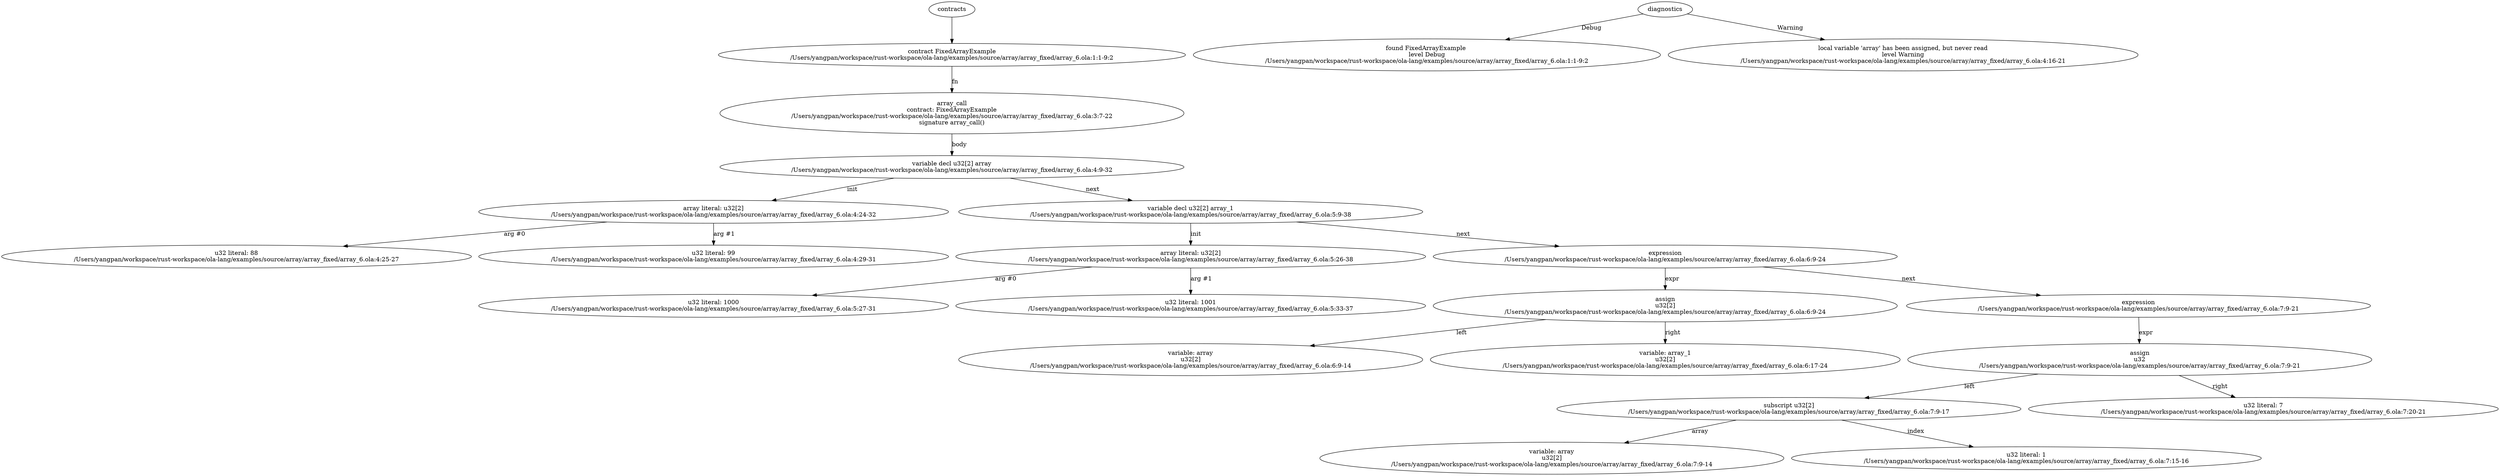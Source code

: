 strict digraph "/Users/yangpan/workspace/rust-workspace/ola-lang/examples/source/array/array_fixed/array_6.ola" {
	contract [label="contract FixedArrayExample\n/Users/yangpan/workspace/rust-workspace/ola-lang/examples/source/array/array_fixed/array_6.ola:1:1-9:2"]
	array_call [label="array_call\ncontract: FixedArrayExample\n/Users/yangpan/workspace/rust-workspace/ola-lang/examples/source/array/array_fixed/array_6.ola:3:7-22\nsignature array_call()"]
	var_decl [label="variable decl u32[2] array\n/Users/yangpan/workspace/rust-workspace/ola-lang/examples/source/array/array_fixed/array_6.ola:4:9-32"]
	array_literal [label="array literal: u32[2]\n/Users/yangpan/workspace/rust-workspace/ola-lang/examples/source/array/array_fixed/array_6.ola:4:24-32"]
	number_literal [label="u32 literal: 88\n/Users/yangpan/workspace/rust-workspace/ola-lang/examples/source/array/array_fixed/array_6.ola:4:25-27"]
	number_literal_6 [label="u32 literal: 99\n/Users/yangpan/workspace/rust-workspace/ola-lang/examples/source/array/array_fixed/array_6.ola:4:29-31"]
	var_decl_7 [label="variable decl u32[2] array_1\n/Users/yangpan/workspace/rust-workspace/ola-lang/examples/source/array/array_fixed/array_6.ola:5:9-38"]
	array_literal_8 [label="array literal: u32[2]\n/Users/yangpan/workspace/rust-workspace/ola-lang/examples/source/array/array_fixed/array_6.ola:5:26-38"]
	number_literal_9 [label="u32 literal: 1000\n/Users/yangpan/workspace/rust-workspace/ola-lang/examples/source/array/array_fixed/array_6.ola:5:27-31"]
	number_literal_10 [label="u32 literal: 1001\n/Users/yangpan/workspace/rust-workspace/ola-lang/examples/source/array/array_fixed/array_6.ola:5:33-37"]
	expr [label="expression\n/Users/yangpan/workspace/rust-workspace/ola-lang/examples/source/array/array_fixed/array_6.ola:6:9-24"]
	assign [label="assign\nu32[2]\n/Users/yangpan/workspace/rust-workspace/ola-lang/examples/source/array/array_fixed/array_6.ola:6:9-24"]
	variable [label="variable: array\nu32[2]\n/Users/yangpan/workspace/rust-workspace/ola-lang/examples/source/array/array_fixed/array_6.ola:6:9-14"]
	variable_14 [label="variable: array_1\nu32[2]\n/Users/yangpan/workspace/rust-workspace/ola-lang/examples/source/array/array_fixed/array_6.ola:6:17-24"]
	expr_15 [label="expression\n/Users/yangpan/workspace/rust-workspace/ola-lang/examples/source/array/array_fixed/array_6.ola:7:9-21"]
	assign_16 [label="assign\nu32\n/Users/yangpan/workspace/rust-workspace/ola-lang/examples/source/array/array_fixed/array_6.ola:7:9-21"]
	subscript [label="subscript u32[2]\n/Users/yangpan/workspace/rust-workspace/ola-lang/examples/source/array/array_fixed/array_6.ola:7:9-17"]
	variable_18 [label="variable: array\nu32[2]\n/Users/yangpan/workspace/rust-workspace/ola-lang/examples/source/array/array_fixed/array_6.ola:7:9-14"]
	number_literal_19 [label="u32 literal: 1\n/Users/yangpan/workspace/rust-workspace/ola-lang/examples/source/array/array_fixed/array_6.ola:7:15-16"]
	number_literal_20 [label="u32 literal: 7\n/Users/yangpan/workspace/rust-workspace/ola-lang/examples/source/array/array_fixed/array_6.ola:7:20-21"]
	diagnostic [label="found FixedArrayExample \nlevel Debug\n/Users/yangpan/workspace/rust-workspace/ola-lang/examples/source/array/array_fixed/array_6.ola:1:1-9:2"]
	diagnostic_23 [label="local variable 'array' has been assigned, but never read\nlevel Warning\n/Users/yangpan/workspace/rust-workspace/ola-lang/examples/source/array/array_fixed/array_6.ola:4:16-21"]
	contracts -> contract
	contract -> array_call [label="fn"]
	array_call -> var_decl [label="body"]
	var_decl -> array_literal [label="init"]
	array_literal -> number_literal [label="arg #0"]
	array_literal -> number_literal_6 [label="arg #1"]
	var_decl -> var_decl_7 [label="next"]
	var_decl_7 -> array_literal_8 [label="init"]
	array_literal_8 -> number_literal_9 [label="arg #0"]
	array_literal_8 -> number_literal_10 [label="arg #1"]
	var_decl_7 -> expr [label="next"]
	expr -> assign [label="expr"]
	assign -> variable [label="left"]
	assign -> variable_14 [label="right"]
	expr -> expr_15 [label="next"]
	expr_15 -> assign_16 [label="expr"]
	assign_16 -> subscript [label="left"]
	subscript -> variable_18 [label="array"]
	subscript -> number_literal_19 [label="index"]
	assign_16 -> number_literal_20 [label="right"]
	diagnostics -> diagnostic [label="Debug"]
	diagnostics -> diagnostic_23 [label="Warning"]
}
